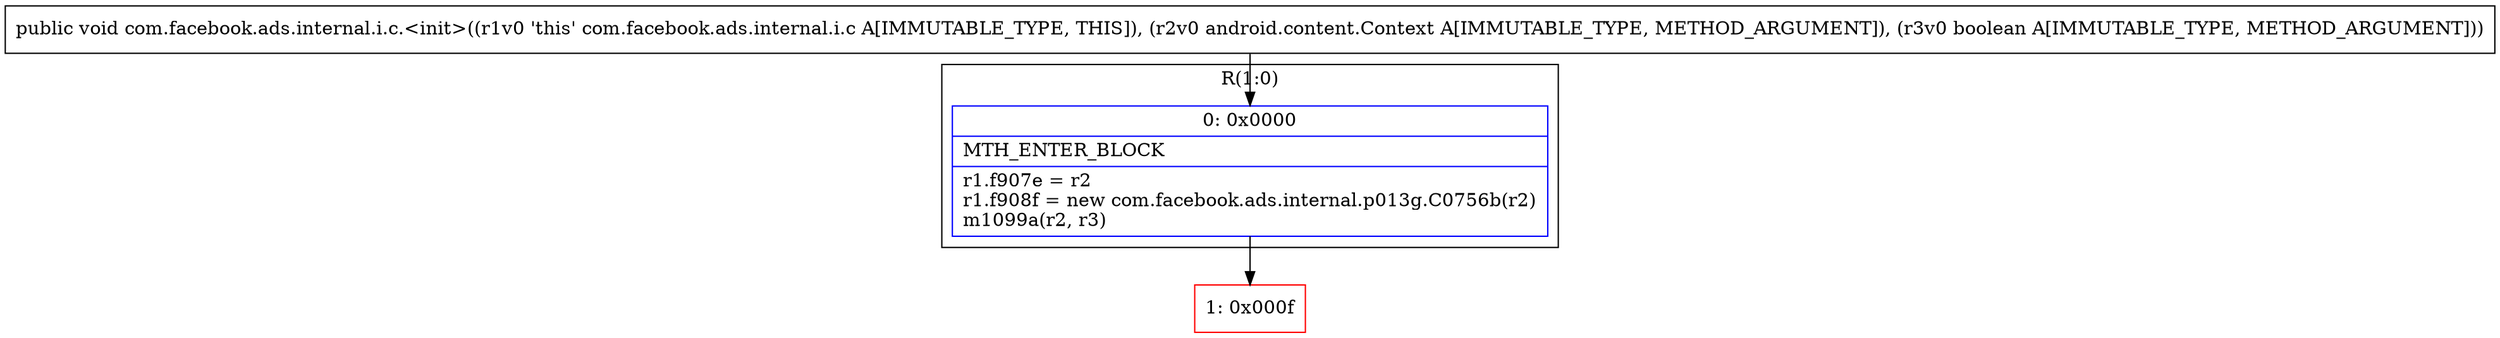 digraph "CFG forcom.facebook.ads.internal.i.c.\<init\>(Landroid\/content\/Context;Z)V" {
subgraph cluster_Region_403794817 {
label = "R(1:0)";
node [shape=record,color=blue];
Node_0 [shape=record,label="{0\:\ 0x0000|MTH_ENTER_BLOCK\l|r1.f907e = r2\lr1.f908f = new com.facebook.ads.internal.p013g.C0756b(r2)\lm1099a(r2, r3)\l}"];
}
Node_1 [shape=record,color=red,label="{1\:\ 0x000f}"];
MethodNode[shape=record,label="{public void com.facebook.ads.internal.i.c.\<init\>((r1v0 'this' com.facebook.ads.internal.i.c A[IMMUTABLE_TYPE, THIS]), (r2v0 android.content.Context A[IMMUTABLE_TYPE, METHOD_ARGUMENT]), (r3v0 boolean A[IMMUTABLE_TYPE, METHOD_ARGUMENT])) }"];
MethodNode -> Node_0;
Node_0 -> Node_1;
}

